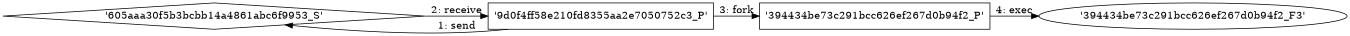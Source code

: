 digraph "D:\Learning\Paper\apt\基于CTI的攻击预警\Dataset\攻击图\ASGfromALLCTI\New 4CAN tool helps identify vulnerabilities in on-board car computers.dot" {
rankdir="LR"
size="9"
fixedsize="false"
splines="true"
nodesep=0.3
ranksep=0
fontsize=10
overlap="scalexy"
engine= "neato"
	"'605aaa30f5b3bcbb14a4861abc6f9953_S'" [node_type=Socket shape=diamond]
	"'9d0f4ff58e210fd8355aa2e7050752c3_P'" [node_type=Process shape=box]
	"'9d0f4ff58e210fd8355aa2e7050752c3_P'" -> "'605aaa30f5b3bcbb14a4861abc6f9953_S'" [label="1: send"]
	"'9d0f4ff58e210fd8355aa2e7050752c3_P'" [node_type=Process shape=box]
	"'605aaa30f5b3bcbb14a4861abc6f9953_S'" [node_type=Socket shape=diamond]
	"'605aaa30f5b3bcbb14a4861abc6f9953_S'" -> "'9d0f4ff58e210fd8355aa2e7050752c3_P'" [label="2: receive"]
	"'9d0f4ff58e210fd8355aa2e7050752c3_P'" [node_type=Process shape=box]
	"'394434be73c291bcc626ef267d0b94f2_P'" [node_type=Process shape=box]
	"'9d0f4ff58e210fd8355aa2e7050752c3_P'" -> "'394434be73c291bcc626ef267d0b94f2_P'" [label="3: fork"]
	"'394434be73c291bcc626ef267d0b94f2_P'" [node_type=Process shape=box]
	"'394434be73c291bcc626ef267d0b94f2_F3'" [node_type=File shape=ellipse]
	"'394434be73c291bcc626ef267d0b94f2_P'" -> "'394434be73c291bcc626ef267d0b94f2_F3'" [label="4: exec"]
}
